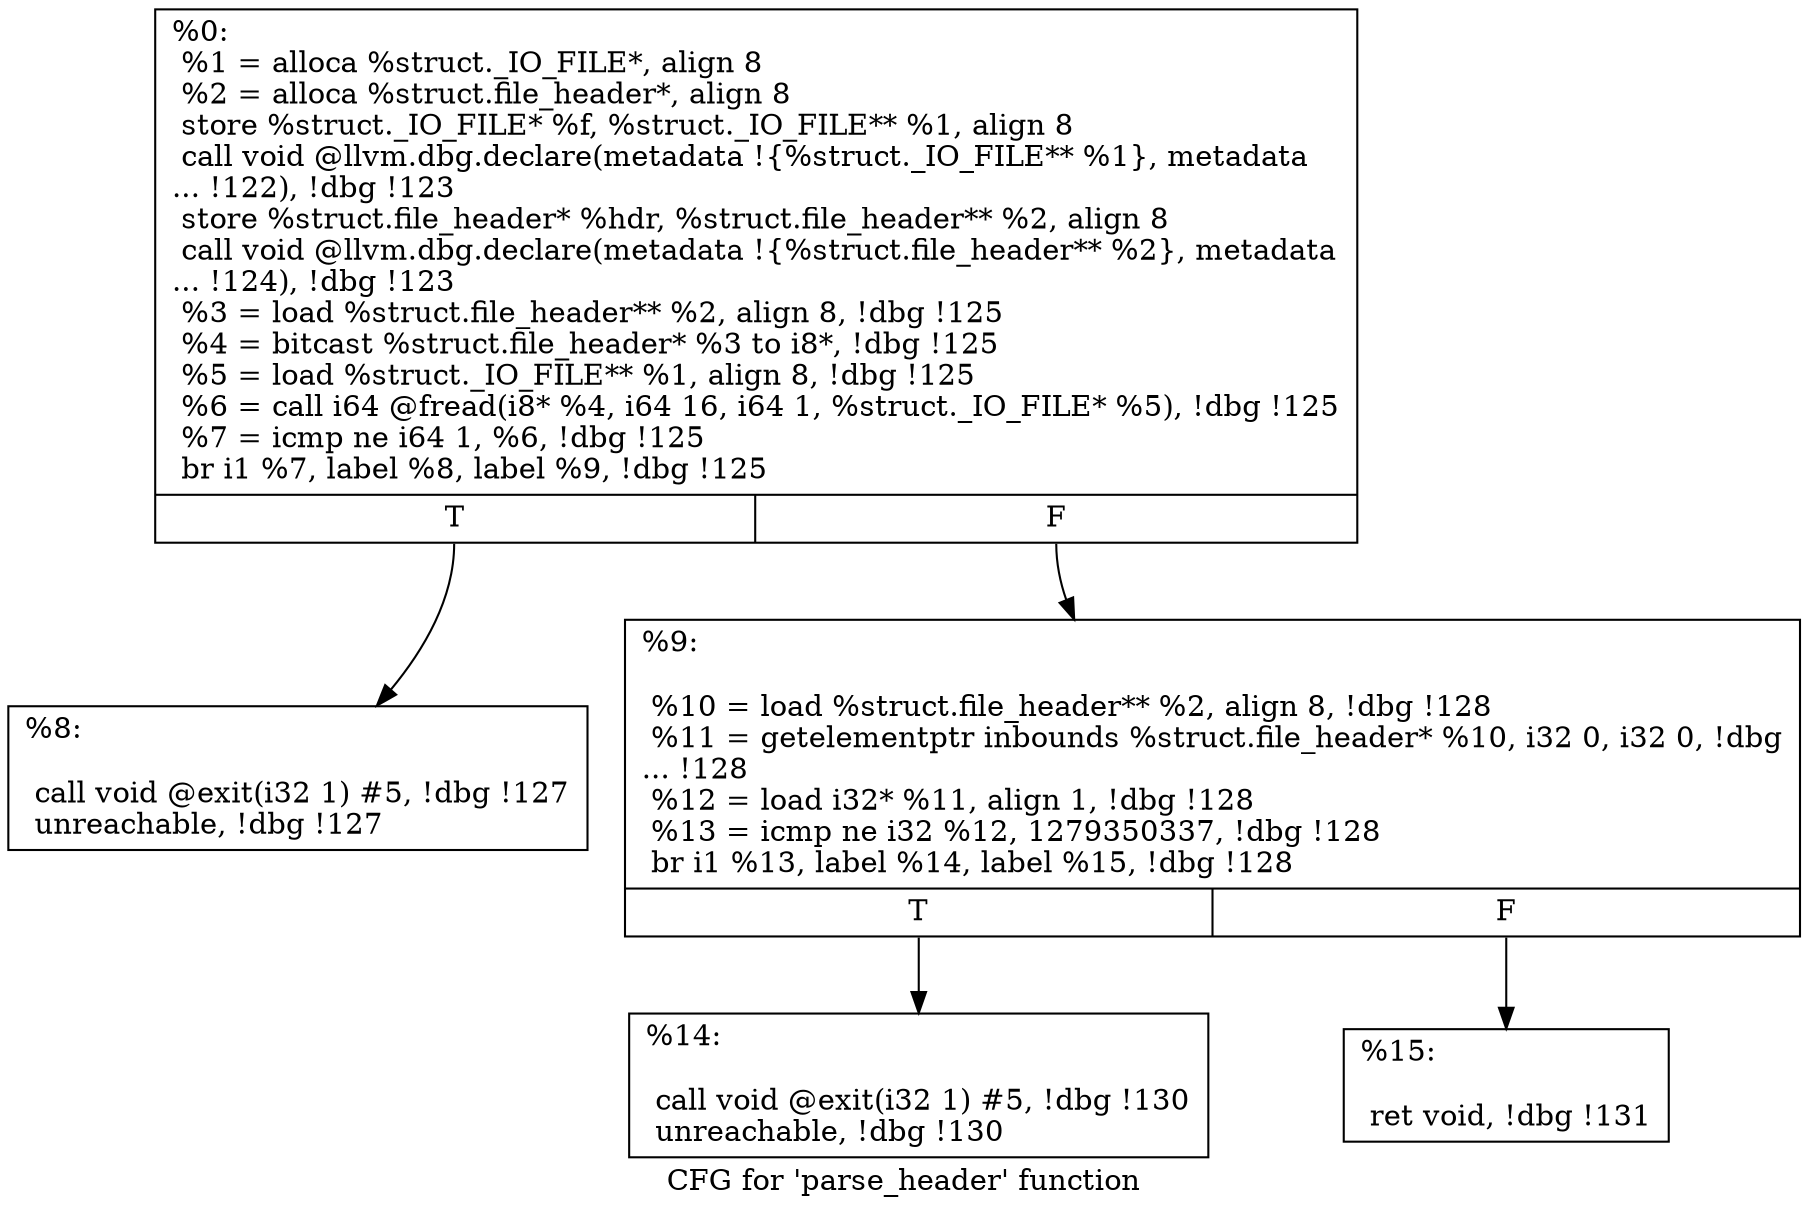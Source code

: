 digraph "CFG for 'parse_header' function" {
	label="CFG for 'parse_header' function";

	Node0x7e8550 [shape=record,label="{%0:\l  %1 = alloca %struct._IO_FILE*, align 8\l  %2 = alloca %struct.file_header*, align 8\l  store %struct._IO_FILE* %f, %struct._IO_FILE** %1, align 8\l  call void @llvm.dbg.declare(metadata !\{%struct._IO_FILE** %1\}, metadata\l... !122), !dbg !123\l  store %struct.file_header* %hdr, %struct.file_header** %2, align 8\l  call void @llvm.dbg.declare(metadata !\{%struct.file_header** %2\}, metadata\l... !124), !dbg !123\l  %3 = load %struct.file_header** %2, align 8, !dbg !125\l  %4 = bitcast %struct.file_header* %3 to i8*, !dbg !125\l  %5 = load %struct._IO_FILE** %1, align 8, !dbg !125\l  %6 = call i64 @fread(i8* %4, i64 16, i64 1, %struct._IO_FILE* %5), !dbg !125\l  %7 = icmp ne i64 1, %6, !dbg !125\l  br i1 %7, label %8, label %9, !dbg !125\l|{<s0>T|<s1>F}}"];
	Node0x7e8550:s0 -> Node0x7e85b0;
	Node0x7e8550:s1 -> Node0x7e8610;
	Node0x7e85b0 [shape=record,label="{%8:\l\l  call void @exit(i32 1) #5, !dbg !127\l  unreachable, !dbg !127\l}"];
	Node0x7e8610 [shape=record,label="{%9:\l\l  %10 = load %struct.file_header** %2, align 8, !dbg !128\l  %11 = getelementptr inbounds %struct.file_header* %10, i32 0, i32 0, !dbg\l... !128\l  %12 = load i32* %11, align 1, !dbg !128\l  %13 = icmp ne i32 %12, 1279350337, !dbg !128\l  br i1 %13, label %14, label %15, !dbg !128\l|{<s0>T|<s1>F}}"];
	Node0x7e8610:s0 -> Node0x7e8670;
	Node0x7e8610:s1 -> Node0x7e86d0;
	Node0x7e8670 [shape=record,label="{%14:\l\l  call void @exit(i32 1) #5, !dbg !130\l  unreachable, !dbg !130\l}"];
	Node0x7e86d0 [shape=record,label="{%15:\l\l  ret void, !dbg !131\l}"];
}
